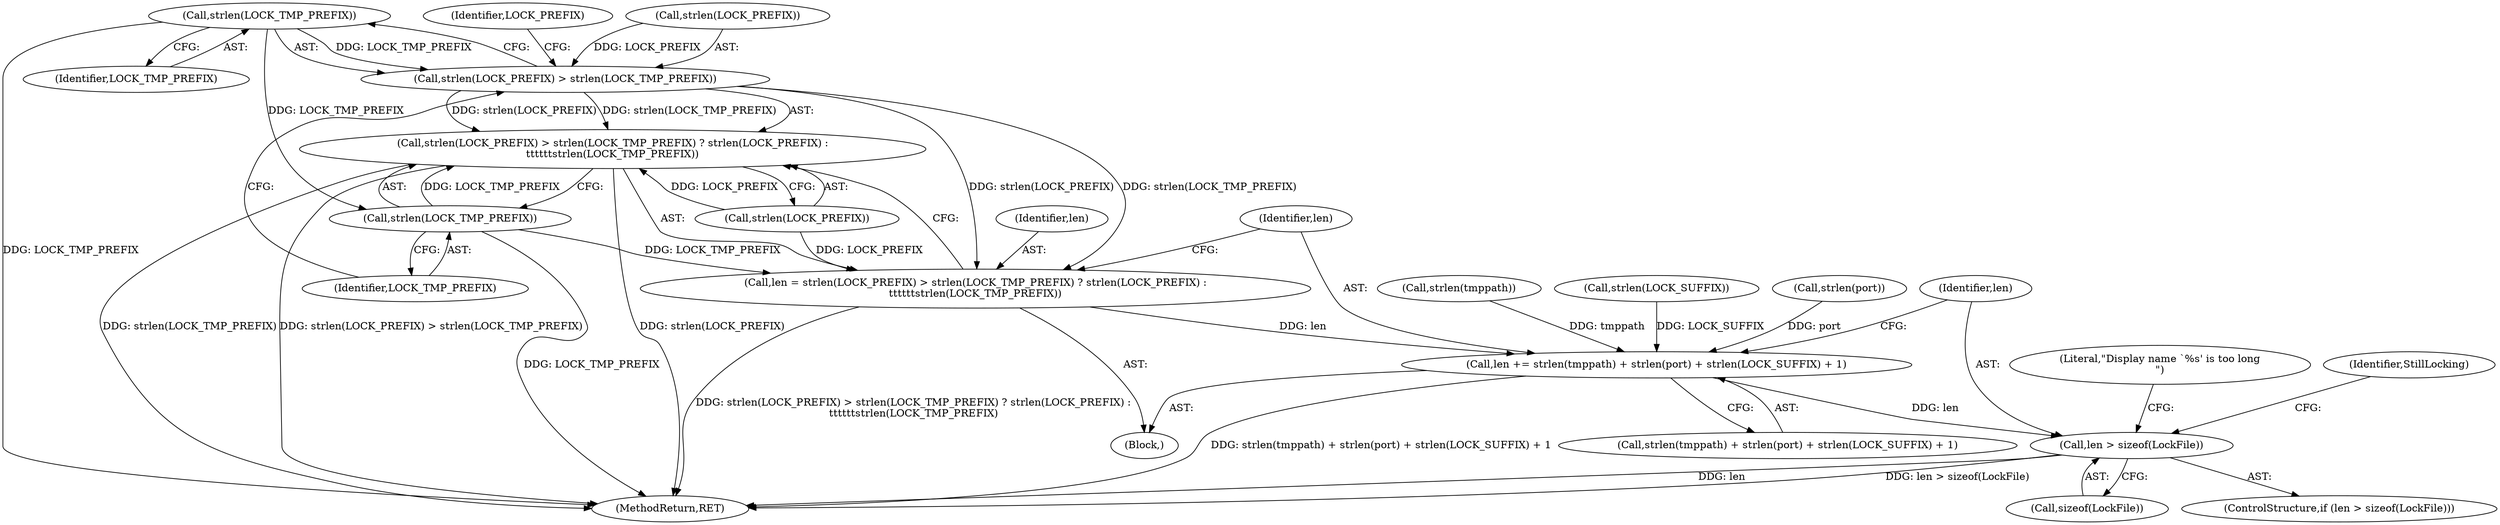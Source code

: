 digraph "0_xserver_6ba44b91e37622ef8c146d8f2ac92d708a18ed34@API" {
"1000142" [label="(Call,strlen(LOCK_TMP_PREFIX))"];
"1000139" [label="(Call,strlen(LOCK_PREFIX) > strlen(LOCK_TMP_PREFIX))"];
"1000136" [label="(Call,len = strlen(LOCK_PREFIX) > strlen(LOCK_TMP_PREFIX) ? strlen(LOCK_PREFIX) :\n\t\t\t\t\t\tstrlen(LOCK_TMP_PREFIX))"];
"1000148" [label="(Call,len += strlen(tmppath) + strlen(port) + strlen(LOCK_SUFFIX) + 1)"];
"1000161" [label="(Call,len > sizeof(LockFile))"];
"1000138" [label="(Call,strlen(LOCK_PREFIX) > strlen(LOCK_TMP_PREFIX) ? strlen(LOCK_PREFIX) :\n\t\t\t\t\t\tstrlen(LOCK_TMP_PREFIX))"];
"1000146" [label="(Call,strlen(LOCK_TMP_PREFIX))"];
"1000160" [label="(ControlStructure,if (len > sizeof(LockFile)))"];
"1000166" [label="(Literal,\"Display name `%s' is too long\n\")"];
"1000157" [label="(Call,strlen(LOCK_SUFFIX))"];
"1000138" [label="(Call,strlen(LOCK_PREFIX) > strlen(LOCK_TMP_PREFIX) ? strlen(LOCK_PREFIX) :\n\t\t\t\t\t\tstrlen(LOCK_TMP_PREFIX))"];
"1000150" [label="(Call,strlen(tmppath) + strlen(port) + strlen(LOCK_SUFFIX) + 1)"];
"1000163" [label="(Call,sizeof(LockFile))"];
"1000146" [label="(Call,strlen(LOCK_TMP_PREFIX))"];
"1000111" [label="(Block,)"];
"1000161" [label="(Call,len > sizeof(LockFile))"];
"1000142" [label="(Call,strlen(LOCK_TMP_PREFIX))"];
"1000162" [label="(Identifier,len)"];
"1000169" [label="(Identifier,StillLocking)"];
"1000148" [label="(Call,len += strlen(tmppath) + strlen(port) + strlen(LOCK_SUFFIX) + 1)"];
"1000136" [label="(Call,len = strlen(LOCK_PREFIX) > strlen(LOCK_TMP_PREFIX) ? strlen(LOCK_PREFIX) :\n\t\t\t\t\t\tstrlen(LOCK_TMP_PREFIX))"];
"1000143" [label="(Identifier,LOCK_TMP_PREFIX)"];
"1000140" [label="(Call,strlen(LOCK_PREFIX))"];
"1000154" [label="(Call,strlen(port))"];
"1000390" [label="(MethodReturn,RET)"];
"1000149" [label="(Identifier,len)"];
"1000147" [label="(Identifier,LOCK_TMP_PREFIX)"];
"1000151" [label="(Call,strlen(tmppath))"];
"1000145" [label="(Identifier,LOCK_PREFIX)"];
"1000139" [label="(Call,strlen(LOCK_PREFIX) > strlen(LOCK_TMP_PREFIX))"];
"1000144" [label="(Call,strlen(LOCK_PREFIX))"];
"1000137" [label="(Identifier,len)"];
"1000142" -> "1000139"  [label="AST: "];
"1000142" -> "1000143"  [label="CFG: "];
"1000143" -> "1000142"  [label="AST: "];
"1000139" -> "1000142"  [label="CFG: "];
"1000142" -> "1000390"  [label="DDG: LOCK_TMP_PREFIX"];
"1000142" -> "1000139"  [label="DDG: LOCK_TMP_PREFIX"];
"1000142" -> "1000146"  [label="DDG: LOCK_TMP_PREFIX"];
"1000139" -> "1000138"  [label="AST: "];
"1000140" -> "1000139"  [label="AST: "];
"1000145" -> "1000139"  [label="CFG: "];
"1000147" -> "1000139"  [label="CFG: "];
"1000139" -> "1000136"  [label="DDG: strlen(LOCK_PREFIX)"];
"1000139" -> "1000136"  [label="DDG: strlen(LOCK_TMP_PREFIX)"];
"1000140" -> "1000139"  [label="DDG: LOCK_PREFIX"];
"1000139" -> "1000138"  [label="DDG: strlen(LOCK_PREFIX)"];
"1000139" -> "1000138"  [label="DDG: strlen(LOCK_TMP_PREFIX)"];
"1000136" -> "1000111"  [label="AST: "];
"1000136" -> "1000138"  [label="CFG: "];
"1000137" -> "1000136"  [label="AST: "];
"1000138" -> "1000136"  [label="AST: "];
"1000149" -> "1000136"  [label="CFG: "];
"1000136" -> "1000390"  [label="DDG: strlen(LOCK_PREFIX) > strlen(LOCK_TMP_PREFIX) ? strlen(LOCK_PREFIX) :\n\t\t\t\t\t\tstrlen(LOCK_TMP_PREFIX)"];
"1000144" -> "1000136"  [label="DDG: LOCK_PREFIX"];
"1000146" -> "1000136"  [label="DDG: LOCK_TMP_PREFIX"];
"1000136" -> "1000148"  [label="DDG: len"];
"1000148" -> "1000111"  [label="AST: "];
"1000148" -> "1000150"  [label="CFG: "];
"1000149" -> "1000148"  [label="AST: "];
"1000150" -> "1000148"  [label="AST: "];
"1000162" -> "1000148"  [label="CFG: "];
"1000148" -> "1000390"  [label="DDG: strlen(tmppath) + strlen(port) + strlen(LOCK_SUFFIX) + 1"];
"1000151" -> "1000148"  [label="DDG: tmppath"];
"1000154" -> "1000148"  [label="DDG: port"];
"1000157" -> "1000148"  [label="DDG: LOCK_SUFFIX"];
"1000148" -> "1000161"  [label="DDG: len"];
"1000161" -> "1000160"  [label="AST: "];
"1000161" -> "1000163"  [label="CFG: "];
"1000162" -> "1000161"  [label="AST: "];
"1000163" -> "1000161"  [label="AST: "];
"1000166" -> "1000161"  [label="CFG: "];
"1000169" -> "1000161"  [label="CFG: "];
"1000161" -> "1000390"  [label="DDG: len"];
"1000161" -> "1000390"  [label="DDG: len > sizeof(LockFile)"];
"1000138" -> "1000144"  [label="CFG: "];
"1000138" -> "1000146"  [label="CFG: "];
"1000144" -> "1000138"  [label="AST: "];
"1000146" -> "1000138"  [label="AST: "];
"1000138" -> "1000390"  [label="DDG: strlen(LOCK_PREFIX) > strlen(LOCK_TMP_PREFIX)"];
"1000138" -> "1000390"  [label="DDG: strlen(LOCK_PREFIX)"];
"1000138" -> "1000390"  [label="DDG: strlen(LOCK_TMP_PREFIX)"];
"1000144" -> "1000138"  [label="DDG: LOCK_PREFIX"];
"1000146" -> "1000138"  [label="DDG: LOCK_TMP_PREFIX"];
"1000146" -> "1000147"  [label="CFG: "];
"1000147" -> "1000146"  [label="AST: "];
"1000146" -> "1000390"  [label="DDG: LOCK_TMP_PREFIX"];
}
